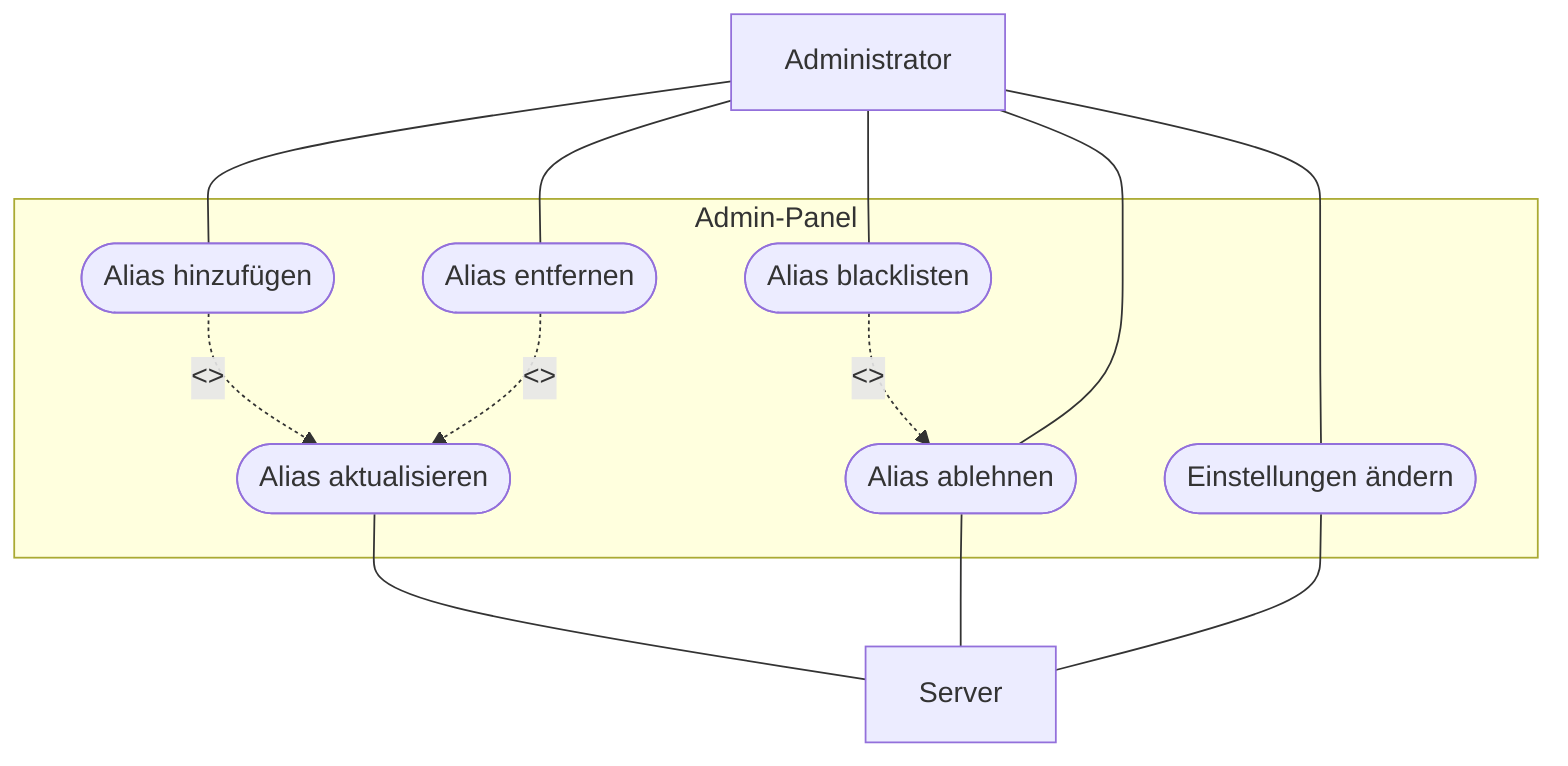 flowchart TB

A[Administrator]
S[Server]

subgraph Admin-Panel
    direction TB 
    AH([Alias hinzufügen])
    AA([Alias ablehnen])
    AB([Alias blacklisten])
    E([Einstellungen ändern])
    AD([Alias aktualisieren])
    AE([Alias entfernen])
    
    AB -.-> |<<extends>>| AA
    AH -.-> |<<includes>>| AD
    AE -.-> |<<includes>>| AD

end
AD & AA & E --- S
A --- AH & AB & AA & AE & E